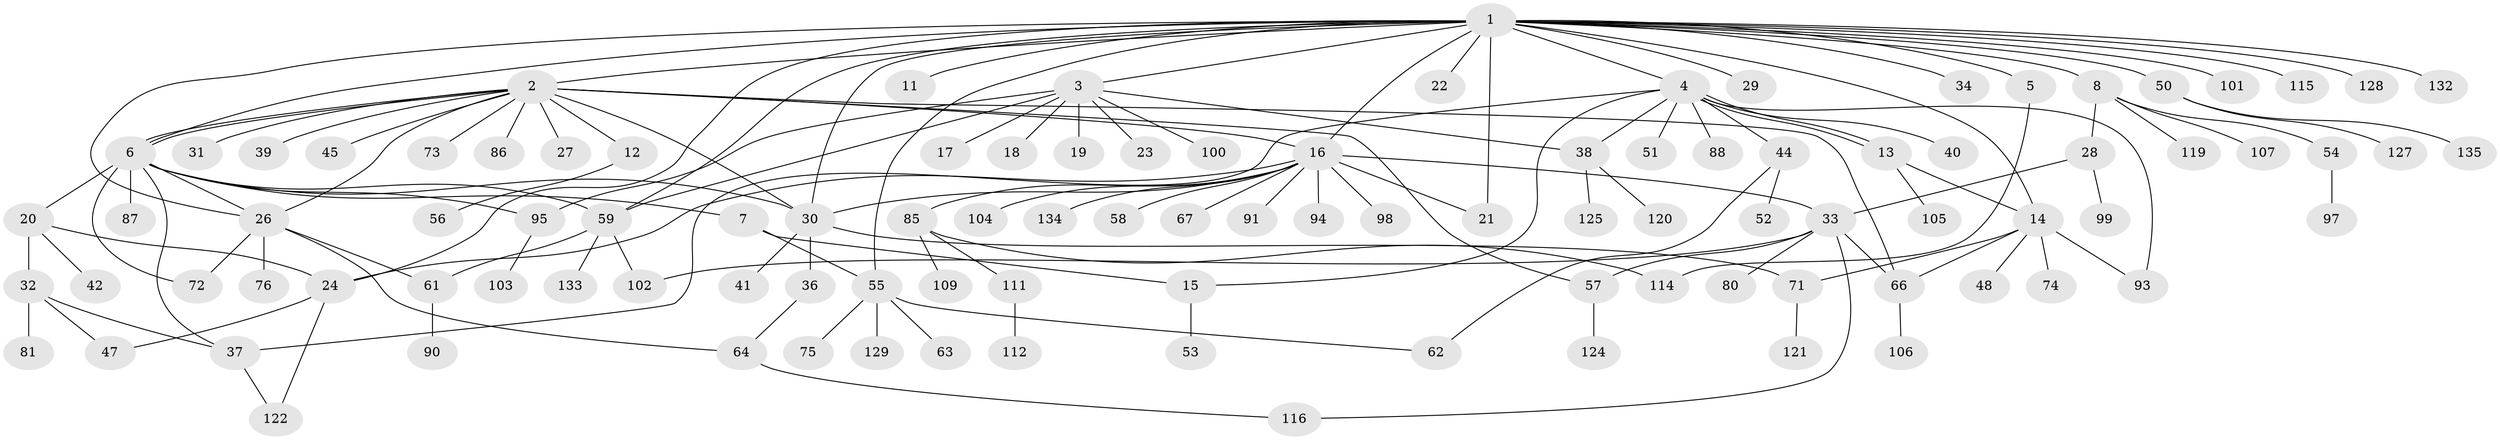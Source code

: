 // Generated by graph-tools (version 1.1) at 2025/23/03/03/25 07:23:53]
// undirected, 105 vertices, 140 edges
graph export_dot {
graph [start="1"]
  node [color=gray90,style=filled];
  1 [super="+89"];
  2 [super="+123"];
  3 [super="+60"];
  4 [super="+10"];
  5;
  6 [super="+131"];
  7 [super="+9"];
  8 [super="+69"];
  11;
  12;
  13 [super="+92"];
  14 [super="+118"];
  15;
  16 [super="+77"];
  17;
  18 [super="+49"];
  19;
  20 [super="+25"];
  21;
  22;
  23;
  24 [super="+84"];
  26 [super="+70"];
  27;
  28 [super="+35"];
  29;
  30 [super="+46"];
  31;
  32;
  33 [super="+65"];
  34;
  36;
  37 [super="+43"];
  38 [super="+83"];
  39;
  40;
  41;
  42;
  44;
  45;
  47;
  48;
  50 [super="+68"];
  51 [super="+126"];
  52;
  53;
  54 [super="+117"];
  55 [super="+79"];
  56;
  57;
  58;
  59 [super="+96"];
  61;
  62 [super="+82"];
  63;
  64;
  66 [super="+110"];
  67;
  71 [super="+78"];
  72;
  73;
  74;
  75 [super="+113"];
  76;
  80;
  81;
  85;
  86;
  87;
  88;
  90;
  91;
  93 [super="+130"];
  94;
  95;
  97 [super="+108"];
  98;
  99;
  100;
  101;
  102;
  103;
  104;
  105;
  106;
  107;
  109;
  111;
  112;
  114;
  115;
  116;
  119;
  120;
  121;
  122;
  124;
  125;
  127;
  128;
  129;
  132;
  133;
  134;
  135;
  1 -- 2;
  1 -- 3;
  1 -- 4;
  1 -- 5;
  1 -- 8;
  1 -- 11;
  1 -- 14;
  1 -- 16;
  1 -- 21;
  1 -- 22;
  1 -- 24;
  1 -- 26;
  1 -- 29;
  1 -- 30;
  1 -- 34;
  1 -- 50;
  1 -- 55;
  1 -- 128;
  1 -- 132;
  1 -- 115;
  1 -- 59;
  1 -- 101;
  1 -- 6;
  2 -- 6;
  2 -- 6;
  2 -- 12;
  2 -- 16;
  2 -- 27;
  2 -- 31;
  2 -- 39;
  2 -- 45;
  2 -- 57;
  2 -- 66 [weight=2];
  2 -- 73;
  2 -- 86;
  2 -- 26;
  2 -- 30;
  3 -- 17;
  3 -- 18;
  3 -- 19;
  3 -- 23;
  3 -- 38;
  3 -- 59;
  3 -- 95;
  3 -- 100;
  4 -- 13;
  4 -- 13;
  4 -- 15;
  4 -- 51;
  4 -- 88;
  4 -- 93;
  4 -- 40;
  4 -- 44;
  4 -- 37;
  4 -- 38;
  5 -- 114;
  6 -- 7;
  6 -- 20;
  6 -- 30 [weight=2];
  6 -- 37;
  6 -- 72;
  6 -- 87;
  6 -- 95;
  6 -- 26;
  6 -- 59;
  7 -- 15;
  7 -- 55;
  8 -- 28;
  8 -- 54;
  8 -- 107;
  8 -- 119;
  12 -- 56;
  13 -- 14;
  13 -- 105;
  14 -- 48;
  14 -- 71;
  14 -- 74;
  14 -- 93;
  14 -- 66;
  15 -- 53;
  16 -- 24;
  16 -- 33;
  16 -- 58;
  16 -- 67;
  16 -- 85;
  16 -- 94;
  16 -- 98;
  16 -- 104;
  16 -- 21;
  16 -- 134;
  16 -- 91;
  16 -- 30;
  20 -- 32;
  20 -- 24;
  20 -- 42;
  24 -- 122;
  24 -- 47;
  26 -- 64;
  26 -- 76;
  26 -- 72;
  26 -- 61;
  28 -- 33;
  28 -- 99;
  30 -- 36;
  30 -- 41;
  30 -- 71;
  32 -- 47;
  32 -- 81;
  32 -- 37;
  33 -- 57;
  33 -- 116;
  33 -- 80;
  33 -- 66;
  33 -- 102;
  36 -- 64;
  37 -- 122;
  38 -- 120;
  38 -- 125;
  44 -- 52;
  44 -- 62;
  50 -- 127;
  50 -- 135;
  54 -- 97;
  55 -- 62;
  55 -- 63;
  55 -- 75;
  55 -- 129;
  57 -- 124;
  59 -- 61;
  59 -- 102;
  59 -- 133;
  61 -- 90;
  64 -- 116;
  66 -- 106;
  71 -- 121;
  85 -- 109;
  85 -- 111;
  85 -- 114;
  95 -- 103;
  111 -- 112;
}
